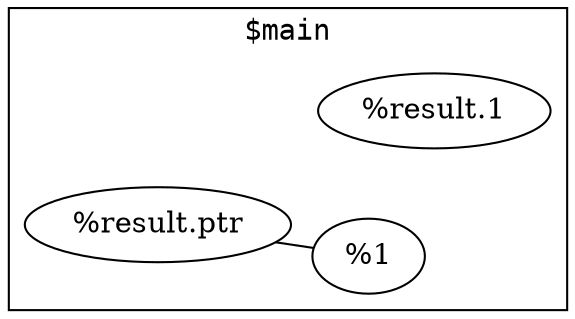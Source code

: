 graph {
   fontname=monospace
   layout=fdp

   subgraph cluster_0 {
      label="$main"
      "$main%result.ptr" [label="%result.ptr"]
      "$main%result.ptr" -- "$main%1"
      "$main%1" [label="%1"]
      "$main%result.1" [label="%result.1"]
   }
}
